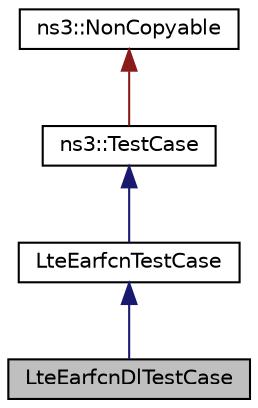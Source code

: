 digraph "LteEarfcnDlTestCase"
{
 // LATEX_PDF_SIZE
  edge [fontname="Helvetica",fontsize="10",labelfontname="Helvetica",labelfontsize="10"];
  node [fontname="Helvetica",fontsize="10",shape=record];
  Node1 [label="LteEarfcnDlTestCase",height=0.2,width=0.4,color="black", fillcolor="grey75", style="filled", fontcolor="black",tooltip="Test case that is testing if the downlink frequency is properly converted from provided downlink EARF..."];
  Node2 -> Node1 [dir="back",color="midnightblue",fontsize="10",style="solid",fontname="Helvetica"];
  Node2 [label="LteEarfcnTestCase",height=0.2,width=0.4,color="black", fillcolor="white", style="filled",URL="$class_lte_earfcn_test_case.html",tooltip="Test case that is testing if the frequency is properly generated from provided EARFCN frequency."];
  Node3 -> Node2 [dir="back",color="midnightblue",fontsize="10",style="solid",fontname="Helvetica"];
  Node3 [label="ns3::TestCase",height=0.2,width=0.4,color="black", fillcolor="white", style="filled",URL="$classns3_1_1_test_case.html",tooltip="encapsulates test code"];
  Node4 -> Node3 [dir="back",color="firebrick4",fontsize="10",style="solid",fontname="Helvetica"];
  Node4 [label="ns3::NonCopyable",height=0.2,width=0.4,color="black", fillcolor="white", style="filled",URL="$classns3_1_1_non_copyable.html",tooltip="A base class for (non-Singleton) objects which shouldn't be copied."];
}
